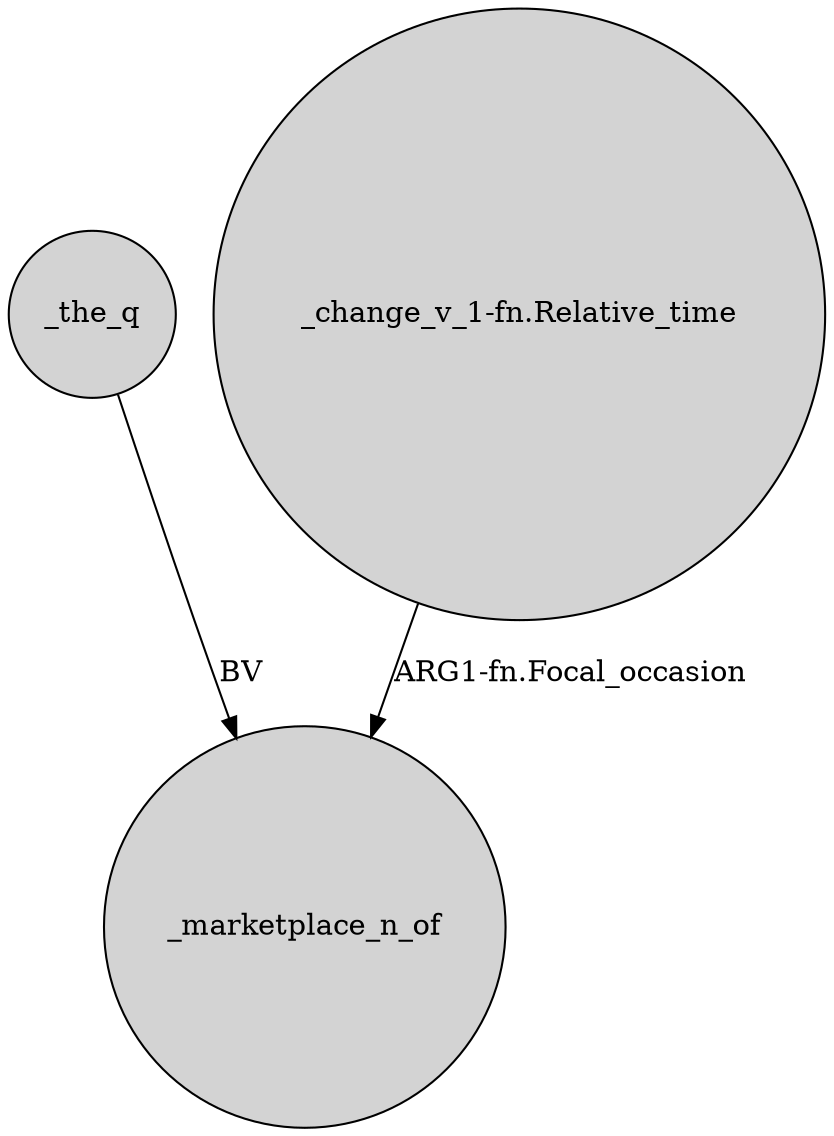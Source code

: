 digraph {
	node [shape=circle style=filled]
	_the_q -> _marketplace_n_of [label=BV]
	"_change_v_1-fn.Relative_time" -> _marketplace_n_of [label="ARG1-fn.Focal_occasion"]
}
